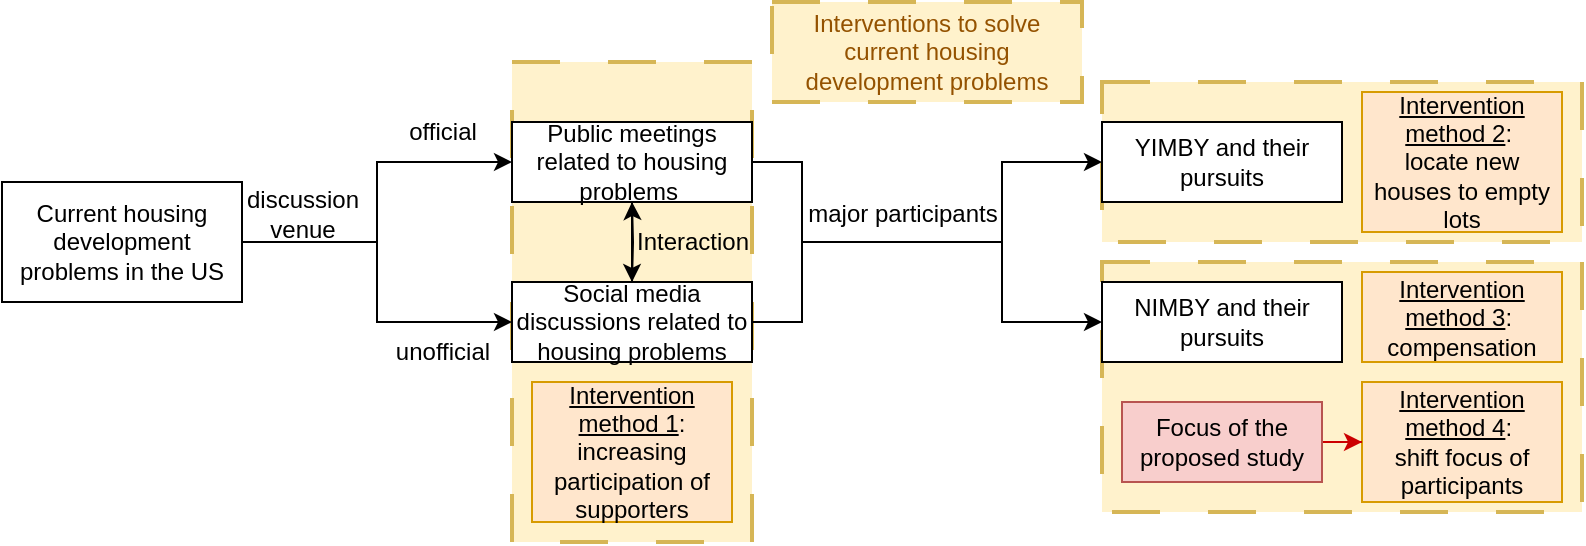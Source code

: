 <mxfile version="21.6.5" type="github">
  <diagram name="Page-1" id="QFeVosU6VZyB3Q-VxHwe">
    <mxGraphModel dx="857" dy="570" grid="1" gridSize="10" guides="1" tooltips="1" connect="1" arrows="1" fold="1" page="1" pageScale="1" pageWidth="850" pageHeight="1100" math="0" shadow="0">
      <root>
        <mxCell id="0" />
        <mxCell id="1" parent="0" />
        <mxCell id="L5M-8_GNVG9nSofDNRtQ-14" value="" style="rounded=0;whiteSpace=wrap;html=1;fillColor=#fff2cc;dashed=1;dashPattern=12 12;strokeColor=#d6b656;strokeWidth=2;perimeterSpacing=0;fillStyle=solid;" vertex="1" parent="1">
          <mxGeometry x="560" y="140" width="240" height="125" as="geometry" />
        </mxCell>
        <mxCell id="L5M-8_GNVG9nSofDNRtQ-12" value="" style="rounded=0;whiteSpace=wrap;html=1;fillColor=#fff2cc;dashed=1;dashPattern=12 12;strokeColor=#d6b656;strokeWidth=2;perimeterSpacing=0;fillStyle=solid;" vertex="1" parent="1">
          <mxGeometry x="560" y="50" width="240" height="80" as="geometry" />
        </mxCell>
        <mxCell id="cUflrHvp2M4KVQtTYE87-36" value="" style="rounded=0;whiteSpace=wrap;html=1;fillColor=#fff2cc;dashed=1;dashPattern=12 12;strokeColor=#d6b656;strokeWidth=2;perimeterSpacing=0;fillStyle=solid;" parent="1" vertex="1">
          <mxGeometry x="265" y="40" width="120" height="240" as="geometry" />
        </mxCell>
        <mxCell id="L5M-8_GNVG9nSofDNRtQ-1" style="edgeStyle=orthogonalEdgeStyle;rounded=0;orthogonalLoop=1;jettySize=auto;html=1;exitX=1;exitY=0.5;exitDx=0;exitDy=0;entryX=0;entryY=0.5;entryDx=0;entryDy=0;" edge="1" parent="1" source="cUflrHvp2M4KVQtTYE87-1" target="cUflrHvp2M4KVQtTYE87-7">
          <mxGeometry relative="1" as="geometry">
            <mxPoint x="220" y="150" as="targetPoint" />
          </mxGeometry>
        </mxCell>
        <mxCell id="L5M-8_GNVG9nSofDNRtQ-2" style="edgeStyle=orthogonalEdgeStyle;rounded=0;orthogonalLoop=1;jettySize=auto;html=1;exitX=1;exitY=0.5;exitDx=0;exitDy=0;entryX=0;entryY=0.5;entryDx=0;entryDy=0;" edge="1" parent="1" source="cUflrHvp2M4KVQtTYE87-1" target="cUflrHvp2M4KVQtTYE87-4">
          <mxGeometry relative="1" as="geometry" />
        </mxCell>
        <mxCell id="cUflrHvp2M4KVQtTYE87-1" value="Current housing development problems in the US" style="rounded=0;whiteSpace=wrap;html=1;" parent="1" vertex="1">
          <mxGeometry x="10" y="100" width="120" height="60" as="geometry" />
        </mxCell>
        <mxCell id="cUflrHvp2M4KVQtTYE87-3" value="YIMBY and their pursuits" style="rounded=0;whiteSpace=wrap;html=1;" parent="1" vertex="1">
          <mxGeometry x="560" y="70" width="120" height="40" as="geometry" />
        </mxCell>
        <mxCell id="cUflrHvp2M4KVQtTYE87-16" style="edgeStyle=orthogonalEdgeStyle;rounded=0;orthogonalLoop=1;jettySize=auto;html=1;exitX=0.5;exitY=1;exitDx=0;exitDy=0;strokeColor=#000000;" parent="1" source="cUflrHvp2M4KVQtTYE87-4" target="cUflrHvp2M4KVQtTYE87-7" edge="1">
          <mxGeometry relative="1" as="geometry" />
        </mxCell>
        <mxCell id="L5M-8_GNVG9nSofDNRtQ-11" style="edgeStyle=orthogonalEdgeStyle;rounded=0;orthogonalLoop=1;jettySize=auto;html=1;exitX=1;exitY=0.5;exitDx=0;exitDy=0;entryX=0;entryY=0.5;entryDx=0;entryDy=0;" edge="1" parent="1" source="cUflrHvp2M4KVQtTYE87-4" target="L5M-8_GNVG9nSofDNRtQ-10">
          <mxGeometry relative="1" as="geometry">
            <Array as="points">
              <mxPoint x="410" y="90" />
              <mxPoint x="410" y="130" />
              <mxPoint x="510" y="130" />
              <mxPoint x="510" y="170" />
            </Array>
          </mxGeometry>
        </mxCell>
        <mxCell id="cUflrHvp2M4KVQtTYE87-4" value="Public meetings related to housing problems&amp;nbsp;" style="rounded=0;whiteSpace=wrap;html=1;" parent="1" vertex="1">
          <mxGeometry x="265" y="70" width="120" height="40" as="geometry" />
        </mxCell>
        <mxCell id="cUflrHvp2M4KVQtTYE87-17" style="edgeStyle=orthogonalEdgeStyle;rounded=0;orthogonalLoop=1;jettySize=auto;html=1;entryX=0.5;entryY=1;entryDx=0;entryDy=0;strokeColor=#000000;" parent="1" target="cUflrHvp2M4KVQtTYE87-4" edge="1">
          <mxGeometry relative="1" as="geometry">
            <mxPoint x="325" y="150" as="sourcePoint" />
          </mxGeometry>
        </mxCell>
        <mxCell id="L5M-8_GNVG9nSofDNRtQ-9" style="edgeStyle=orthogonalEdgeStyle;rounded=0;orthogonalLoop=1;jettySize=auto;html=1;exitX=1;exitY=0.5;exitDx=0;exitDy=0;entryX=0;entryY=0.5;entryDx=0;entryDy=0;" edge="1" parent="1" source="cUflrHvp2M4KVQtTYE87-7" target="cUflrHvp2M4KVQtTYE87-3">
          <mxGeometry relative="1" as="geometry">
            <Array as="points">
              <mxPoint x="410" y="170" />
              <mxPoint x="410" y="130" />
              <mxPoint x="510" y="130" />
              <mxPoint x="510" y="90" />
            </Array>
          </mxGeometry>
        </mxCell>
        <mxCell id="cUflrHvp2M4KVQtTYE87-7" value="Social media discussions related to housing problems" style="rounded=0;whiteSpace=wrap;html=1;" parent="1" vertex="1">
          <mxGeometry x="265" y="150" width="120" height="40" as="geometry" />
        </mxCell>
        <mxCell id="cUflrHvp2M4KVQtTYE87-19" value="discussion &lt;br&gt;venue" style="text;html=1;align=center;verticalAlign=middle;resizable=0;points=[];autosize=1;strokeColor=none;fillColor=none;" parent="1" vertex="1">
          <mxGeometry x="120" y="96" width="80" height="40" as="geometry" />
        </mxCell>
        <mxCell id="cUflrHvp2M4KVQtTYE87-20" value="Interaction" style="text;html=1;align=center;verticalAlign=middle;resizable=0;points=[];autosize=1;strokeColor=none;fillColor=none;fontColor=#000000;" parent="1" vertex="1">
          <mxGeometry x="315" y="115" width="80" height="30" as="geometry" />
        </mxCell>
        <mxCell id="cUflrHvp2M4KVQtTYE87-22" value="major participants" style="text;html=1;align=center;verticalAlign=middle;resizable=0;points=[];autosize=1;strokeColor=none;fillColor=none;" parent="1" vertex="1">
          <mxGeometry x="400" y="101" width="120" height="30" as="geometry" />
        </mxCell>
        <mxCell id="cUflrHvp2M4KVQtTYE87-33" value="official" style="text;html=1;align=center;verticalAlign=middle;resizable=0;points=[];autosize=1;strokeColor=none;fillColor=none;" parent="1" vertex="1">
          <mxGeometry x="200" y="60" width="60" height="30" as="geometry" />
        </mxCell>
        <mxCell id="cUflrHvp2M4KVQtTYE87-34" value="unofficial" style="text;html=1;align=center;verticalAlign=middle;resizable=0;points=[];autosize=1;strokeColor=none;fillColor=none;" parent="1" vertex="1">
          <mxGeometry x="195" y="170" width="70" height="30" as="geometry" />
        </mxCell>
        <mxCell id="cUflrHvp2M4KVQtTYE87-37" value="&lt;u&gt;Intervention method 1&lt;/u&gt;: increasing participation of supporters" style="rounded=0;whiteSpace=wrap;html=1;fillColor=#ffe6cc;strokeColor=#d79b00;" parent="1" vertex="1">
          <mxGeometry x="275" y="200" width="100" height="70" as="geometry" />
        </mxCell>
        <mxCell id="L5M-8_GNVG9nSofDNRtQ-10" value="NIMBY and their pursuits" style="rounded=0;whiteSpace=wrap;html=1;" vertex="1" parent="1">
          <mxGeometry x="560" y="150" width="120" height="40" as="geometry" />
        </mxCell>
        <mxCell id="L5M-8_GNVG9nSofDNRtQ-13" value="&lt;u&gt;Intervention method 2&lt;/u&gt;:&amp;nbsp;&lt;br&gt;locate new houses to empty lots" style="rounded=0;whiteSpace=wrap;html=1;fillColor=#ffe6cc;strokeColor=#d79b00;" vertex="1" parent="1">
          <mxGeometry x="690" y="55" width="100" height="70" as="geometry" />
        </mxCell>
        <mxCell id="L5M-8_GNVG9nSofDNRtQ-15" value="&lt;u&gt;Intervention method 3&lt;/u&gt;:&amp;nbsp;&lt;br&gt;compensation" style="rounded=0;whiteSpace=wrap;html=1;fillColor=#ffe6cc;strokeColor=#d79b00;" vertex="1" parent="1">
          <mxGeometry x="690" y="145" width="100" height="45" as="geometry" />
        </mxCell>
        <mxCell id="L5M-8_GNVG9nSofDNRtQ-16" value="&lt;u&gt;Intervention method 4&lt;/u&gt;:&amp;nbsp;&lt;br&gt;shift focus of participants" style="rounded=0;whiteSpace=wrap;html=1;fillColor=#ffe6cc;strokeColor=#d79b00;" vertex="1" parent="1">
          <mxGeometry x="690" y="200" width="100" height="60" as="geometry" />
        </mxCell>
        <mxCell id="L5M-8_GNVG9nSofDNRtQ-19" style="edgeStyle=orthogonalEdgeStyle;rounded=0;orthogonalLoop=1;jettySize=auto;html=1;exitX=1;exitY=0.5;exitDx=0;exitDy=0;strokeColor=#CC0000;" edge="1" parent="1" source="L5M-8_GNVG9nSofDNRtQ-18" target="L5M-8_GNVG9nSofDNRtQ-16">
          <mxGeometry relative="1" as="geometry" />
        </mxCell>
        <mxCell id="L5M-8_GNVG9nSofDNRtQ-18" value="Focus of the proposed study" style="rounded=0;whiteSpace=wrap;html=1;fillColor=#f8cecc;strokeColor=#b85450;" vertex="1" parent="1">
          <mxGeometry x="570" y="210" width="100" height="40" as="geometry" />
        </mxCell>
        <mxCell id="L5M-8_GNVG9nSofDNRtQ-20" value="&lt;font color=&quot;#945200&quot;&gt;Interventions to solve current housing development problems&lt;/font&gt;" style="rounded=0;whiteSpace=wrap;html=1;fillColor=#fff2cc;dashed=1;dashPattern=12 12;strokeColor=#d6b656;strokeWidth=2;perimeterSpacing=0;fillStyle=solid;" vertex="1" parent="1">
          <mxGeometry x="395" y="10" width="155" height="50" as="geometry" />
        </mxCell>
      </root>
    </mxGraphModel>
  </diagram>
</mxfile>
